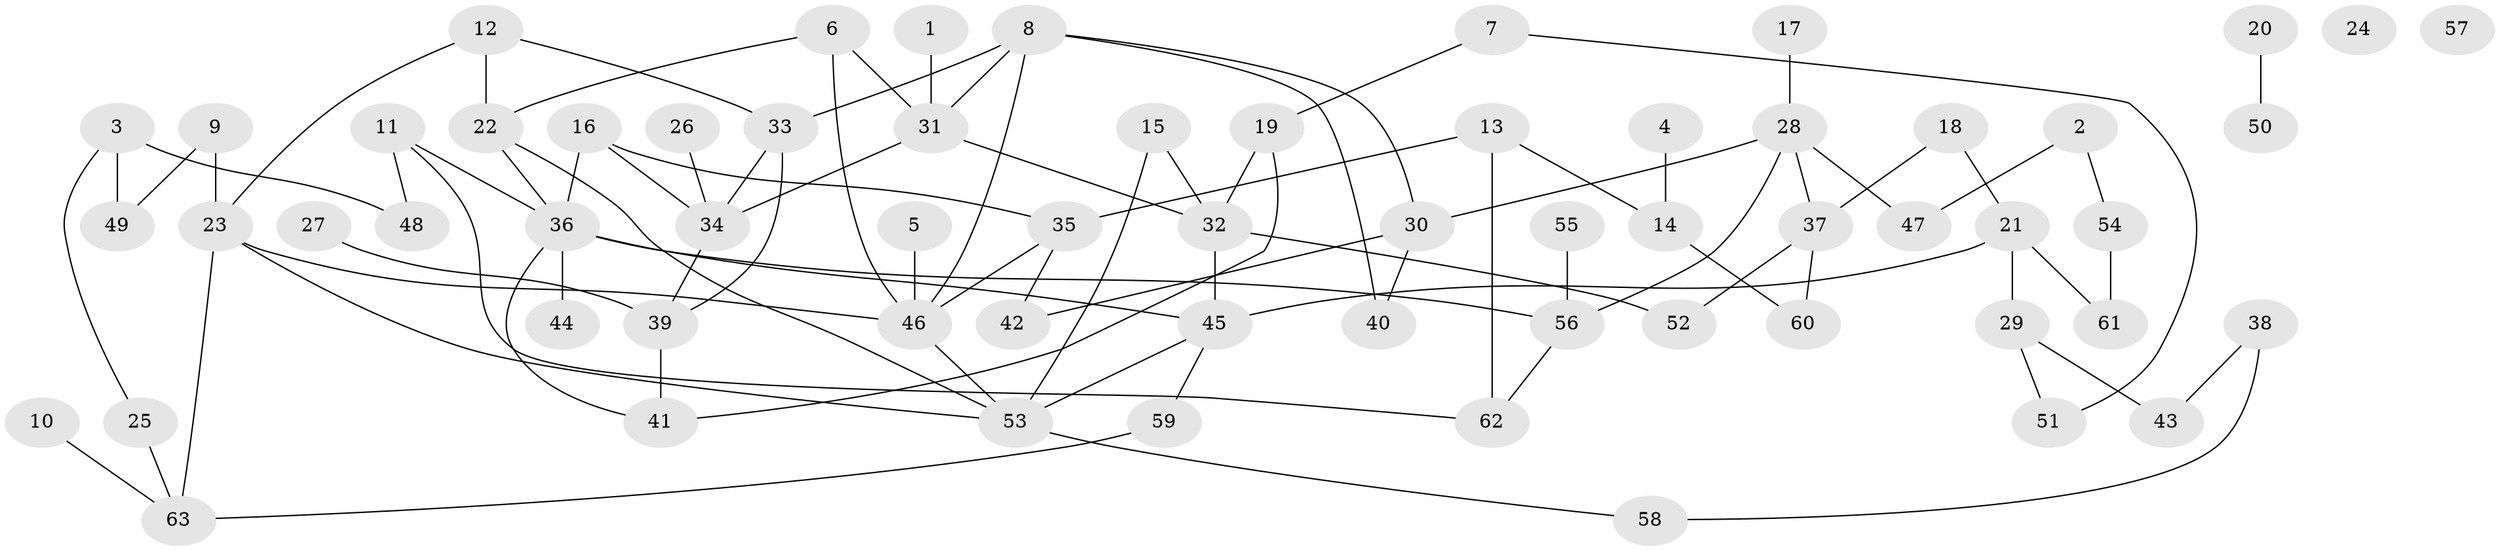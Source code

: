 // coarse degree distribution, {1: 0.16216216216216217, 2: 0.24324324324324326, 3: 0.1891891891891892, 5: 0.10810810810810811, 7: 0.08108108108108109, 8: 0.02702702702702703, 6: 0.05405405405405406, 0: 0.05405405405405406, 4: 0.08108108108108109}
// Generated by graph-tools (version 1.1) at 2025/16/03/04/25 18:16:42]
// undirected, 63 vertices, 87 edges
graph export_dot {
graph [start="1"]
  node [color=gray90,style=filled];
  1;
  2;
  3;
  4;
  5;
  6;
  7;
  8;
  9;
  10;
  11;
  12;
  13;
  14;
  15;
  16;
  17;
  18;
  19;
  20;
  21;
  22;
  23;
  24;
  25;
  26;
  27;
  28;
  29;
  30;
  31;
  32;
  33;
  34;
  35;
  36;
  37;
  38;
  39;
  40;
  41;
  42;
  43;
  44;
  45;
  46;
  47;
  48;
  49;
  50;
  51;
  52;
  53;
  54;
  55;
  56;
  57;
  58;
  59;
  60;
  61;
  62;
  63;
  1 -- 31;
  2 -- 47;
  2 -- 54;
  3 -- 25;
  3 -- 48;
  3 -- 49;
  4 -- 14;
  5 -- 46;
  6 -- 22;
  6 -- 31;
  6 -- 46;
  7 -- 19;
  7 -- 51;
  8 -- 30;
  8 -- 31;
  8 -- 33;
  8 -- 40;
  8 -- 46;
  9 -- 23;
  9 -- 49;
  10 -- 63;
  11 -- 36;
  11 -- 48;
  11 -- 62;
  12 -- 22;
  12 -- 23;
  12 -- 33;
  13 -- 14;
  13 -- 35;
  13 -- 62;
  14 -- 60;
  15 -- 32;
  15 -- 53;
  16 -- 34;
  16 -- 35;
  16 -- 36;
  17 -- 28;
  18 -- 21;
  18 -- 37;
  19 -- 32;
  19 -- 41;
  20 -- 50;
  21 -- 29;
  21 -- 45;
  21 -- 61;
  22 -- 36;
  22 -- 53;
  23 -- 46;
  23 -- 53;
  23 -- 63;
  25 -- 63;
  26 -- 34;
  27 -- 39;
  28 -- 30;
  28 -- 37;
  28 -- 47;
  28 -- 56;
  29 -- 43;
  29 -- 51;
  30 -- 40;
  30 -- 42;
  31 -- 32;
  31 -- 34;
  32 -- 45;
  32 -- 52;
  33 -- 34;
  33 -- 39;
  34 -- 39;
  35 -- 42;
  35 -- 46;
  36 -- 41;
  36 -- 44;
  36 -- 45;
  36 -- 56;
  37 -- 52;
  37 -- 60;
  38 -- 43;
  38 -- 58;
  39 -- 41;
  45 -- 53;
  45 -- 59;
  46 -- 53;
  53 -- 58;
  54 -- 61;
  55 -- 56;
  56 -- 62;
  59 -- 63;
}

